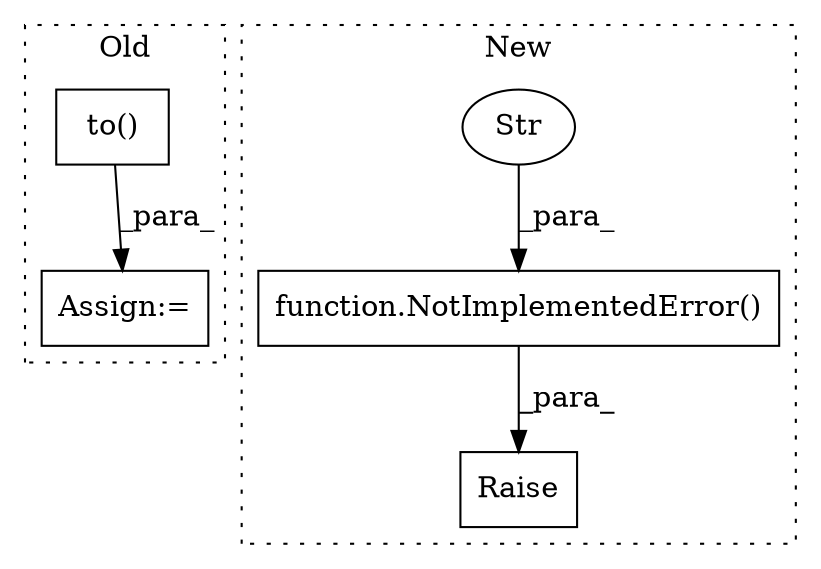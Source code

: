 digraph G {
subgraph cluster0 {
1 [label="to()" a="75" s="1459,1500" l="30,1" shape="box"];
5 [label="Assign:=" a="68" s="1456" l="3" shape="box"];
label = "Old";
style="dotted";
}
subgraph cluster1 {
2 [label="function.NotImplementedError()" a="75" s="2401,2462" l="20,1" shape="box"];
3 [label="Raise" a="91" s="2395" l="6" shape="box"];
4 [label="Str" a="66" s="2421" l="41" shape="ellipse"];
label = "New";
style="dotted";
}
1 -> 5 [label="_para_"];
2 -> 3 [label="_para_"];
4 -> 2 [label="_para_"];
}
